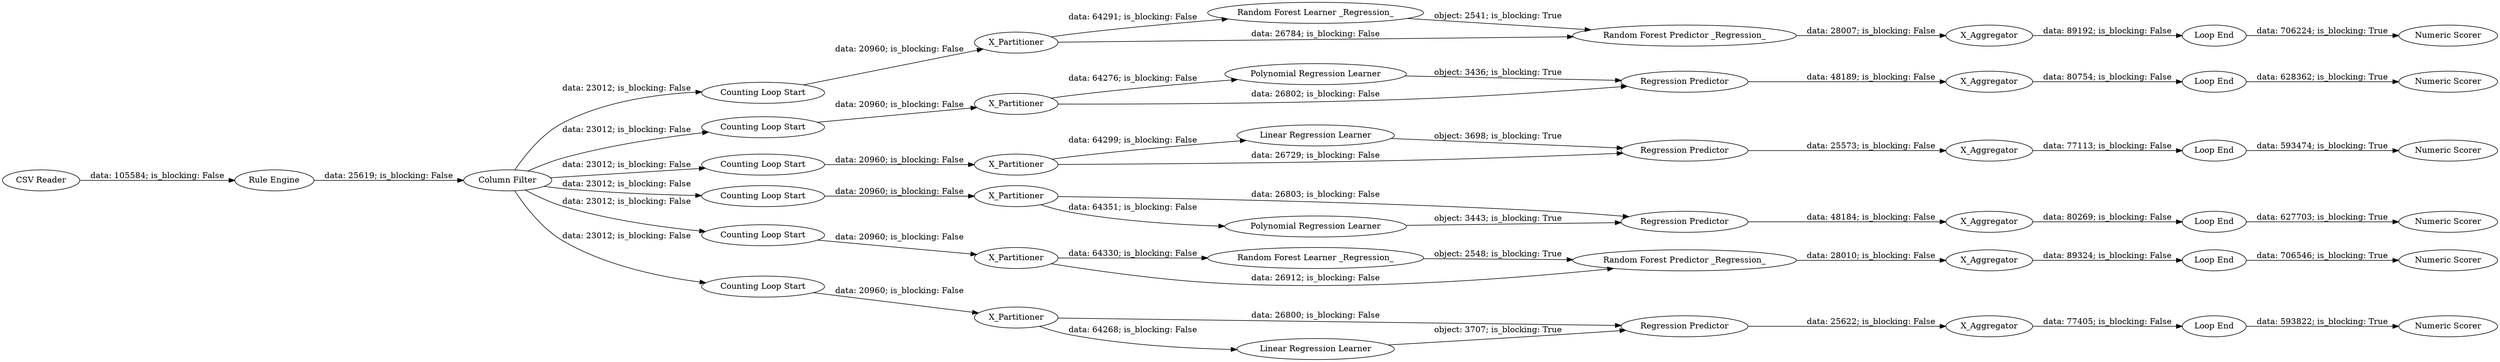 digraph {
	"4434189050728589362_48" [label="Numeric Scorer"]
	"4434189050728589362_52" [label="Column Filter"]
	"4434189050728589362_32" [label="Numeric Scorer"]
	"4434189050728589362_10" [label="Linear Regression Learner"]
	"4434189050728589362_47" [label=X_Aggregator]
	"4434189050728589362_37" [label="Loop End"]
	"4434189050728589362_16" [label="Polynomial Regression Learner"]
	"4434189050728589362_33" [label="Loop End"]
	"4434189050728589362_22" [label=X_Partitioner]
	"4434189050728589362_17" [label="Regression Predictor"]
	"4434189050728589362_40" [label="Random Forest Learner _Regression_"]
	"4434189050728589362_44" [label="Regression Predictor"]
	"4434189050728589362_38" [label="Numeric Scorer"]
	"4434189050728589362_2" [label="Rule Engine"]
	"4434189050728589362_26" [label="Numeric Scorer"]
	"4434189050728589362_36" [label="Counting Loop Start"]
	"4434189050728589362_31" [label=X_Aggregator]
	"4434189050728589362_43" [label="Numeric Scorer"]
	"4434189050728589362_9" [label=X_Partitioner]
	"4434189050728589362_15" [label="Random Forest Learner _Regression_"]
	"4434189050728589362_19" [label="Random Forest Predictor _Regression_"]
	"4434189050728589362_12" [label="Counting Loop Start"]
	"4434189050728589362_51" [label=X_Aggregator]
	"4434189050728589362_41" [label=X_Aggregator]
	"4434189050728589362_18" [label="Regression Predictor"]
	"4434189050728589362_30" [label="Loop End"]
	"4434189050728589362_42" [label="Loop End"]
	"4434189050728589362_29" [label="Numeric Scorer"]
	"4434189050728589362_8" [label="Counting Loop Start"]
	"4434189050728589362_39" [label=X_Partitioner]
	"4434189050728589362_13" [label=X_Partitioner]
	"4434189050728589362_50" [label=X_Partitioner]
	"4434189050728589362_1" [label="CSV Reader"]
	"4434189050728589362_20" [label="Regression Predictor"]
	"4434189050728589362_14" [label=X_Partitioner]
	"4434189050728589362_49" [label="Counting Loop Start"]
	"4434189050728589362_28" [label=X_Aggregator]
	"4434189050728589362_45" [label="Polynomial Regression Learner"]
	"4434189050728589362_25" [label="Loop End"]
	"4434189050728589362_34" [label="Random Forest Predictor _Regression_"]
	"4434189050728589362_11" [label="Counting Loop Start"]
	"4434189050728589362_35" [label=X_Aggregator]
	"4434189050728589362_21" [label="Counting Loop Start"]
	"4434189050728589362_46" [label="Loop End"]
	"4434189050728589362_23" [label="Linear Regression Learner"]
	"4434189050728589362_9" -> "4434189050728589362_10" [label="data: 64299; is_blocking: False"]
	"4434189050728589362_17" -> "4434189050728589362_41" [label="data: 48189; is_blocking: False"]
	"4434189050728589362_50" -> "4434189050728589362_45" [label="data: 64351; is_blocking: False"]
	"4434189050728589362_34" -> "4434189050728589362_35" [label="data: 28007; is_blocking: False"]
	"4434189050728589362_12" -> "4434189050728589362_14" [label="data: 20960; is_blocking: False"]
	"4434189050728589362_52" -> "4434189050728589362_8" [label="data: 23012; is_blocking: False"]
	"4434189050728589362_39" -> "4434189050728589362_34" [label="data: 26784; is_blocking: False"]
	"4434189050728589362_52" -> "4434189050728589362_36" [label="data: 23012; is_blocking: False"]
	"4434189050728589362_1" -> "4434189050728589362_2" [label="data: 105584; is_blocking: False"]
	"4434189050728589362_45" -> "4434189050728589362_44" [label="object: 3443; is_blocking: True"]
	"4434189050728589362_40" -> "4434189050728589362_34" [label="object: 2541; is_blocking: True"]
	"4434189050728589362_2" -> "4434189050728589362_52" [label="data: 25619; is_blocking: False"]
	"4434189050728589362_49" -> "4434189050728589362_50" [label="data: 20960; is_blocking: False"]
	"4434189050728589362_20" -> "4434189050728589362_28" [label="data: 25622; is_blocking: False"]
	"4434189050728589362_42" -> "4434189050728589362_43" [label="data: 628362; is_blocking: True"]
	"4434189050728589362_25" -> "4434189050728589362_26" [label="data: 593474; is_blocking: True"]
	"4434189050728589362_52" -> "4434189050728589362_21" [label="data: 23012; is_blocking: False"]
	"4434189050728589362_9" -> "4434189050728589362_18" [label="data: 26729; is_blocking: False"]
	"4434189050728589362_13" -> "4434189050728589362_19" [label="data: 26912; is_blocking: False"]
	"4434189050728589362_50" -> "4434189050728589362_44" [label="data: 26803; is_blocking: False"]
	"4434189050728589362_30" -> "4434189050728589362_29" [label="data: 593822; is_blocking: True"]
	"4434189050728589362_11" -> "4434189050728589362_13" [label="data: 20960; is_blocking: False"]
	"4434189050728589362_28" -> "4434189050728589362_30" [label="data: 77405; is_blocking: False"]
	"4434189050728589362_52" -> "4434189050728589362_11" [label="data: 23012; is_blocking: False"]
	"4434189050728589362_13" -> "4434189050728589362_15" [label="data: 64330; is_blocking: False"]
	"4434189050728589362_16" -> "4434189050728589362_17" [label="object: 3436; is_blocking: True"]
	"4434189050728589362_22" -> "4434189050728589362_20" [label="data: 26800; is_blocking: False"]
	"4434189050728589362_23" -> "4434189050728589362_20" [label="object: 3707; is_blocking: True"]
	"4434189050728589362_37" -> "4434189050728589362_38" [label="data: 706224; is_blocking: True"]
	"4434189050728589362_18" -> "4434189050728589362_51" [label="data: 25573; is_blocking: False"]
	"4434189050728589362_31" -> "4434189050728589362_33" [label="data: 89324; is_blocking: False"]
	"4434189050728589362_52" -> "4434189050728589362_12" [label="data: 23012; is_blocking: False"]
	"4434189050728589362_15" -> "4434189050728589362_19" [label="object: 2548; is_blocking: True"]
	"4434189050728589362_39" -> "4434189050728589362_40" [label="data: 64291; is_blocking: False"]
	"4434189050728589362_19" -> "4434189050728589362_31" [label="data: 28010; is_blocking: False"]
	"4434189050728589362_46" -> "4434189050728589362_48" [label="data: 627703; is_blocking: True"]
	"4434189050728589362_14" -> "4434189050728589362_16" [label="data: 64276; is_blocking: False"]
	"4434189050728589362_41" -> "4434189050728589362_42" [label="data: 80754; is_blocking: False"]
	"4434189050728589362_51" -> "4434189050728589362_25" [label="data: 77113; is_blocking: False"]
	"4434189050728589362_47" -> "4434189050728589362_46" [label="data: 80269; is_blocking: False"]
	"4434189050728589362_8" -> "4434189050728589362_9" [label="data: 20960; is_blocking: False"]
	"4434189050728589362_21" -> "4434189050728589362_22" [label="data: 20960; is_blocking: False"]
	"4434189050728589362_14" -> "4434189050728589362_17" [label="data: 26802; is_blocking: False"]
	"4434189050728589362_22" -> "4434189050728589362_23" [label="data: 64268; is_blocking: False"]
	"4434189050728589362_33" -> "4434189050728589362_32" [label="data: 706546; is_blocking: True"]
	"4434189050728589362_35" -> "4434189050728589362_37" [label="data: 89192; is_blocking: False"]
	"4434189050728589362_10" -> "4434189050728589362_18" [label="object: 3698; is_blocking: True"]
	"4434189050728589362_44" -> "4434189050728589362_47" [label="data: 48184; is_blocking: False"]
	"4434189050728589362_36" -> "4434189050728589362_39" [label="data: 20960; is_blocking: False"]
	"4434189050728589362_52" -> "4434189050728589362_49" [label="data: 23012; is_blocking: False"]
	rankdir=LR
}
